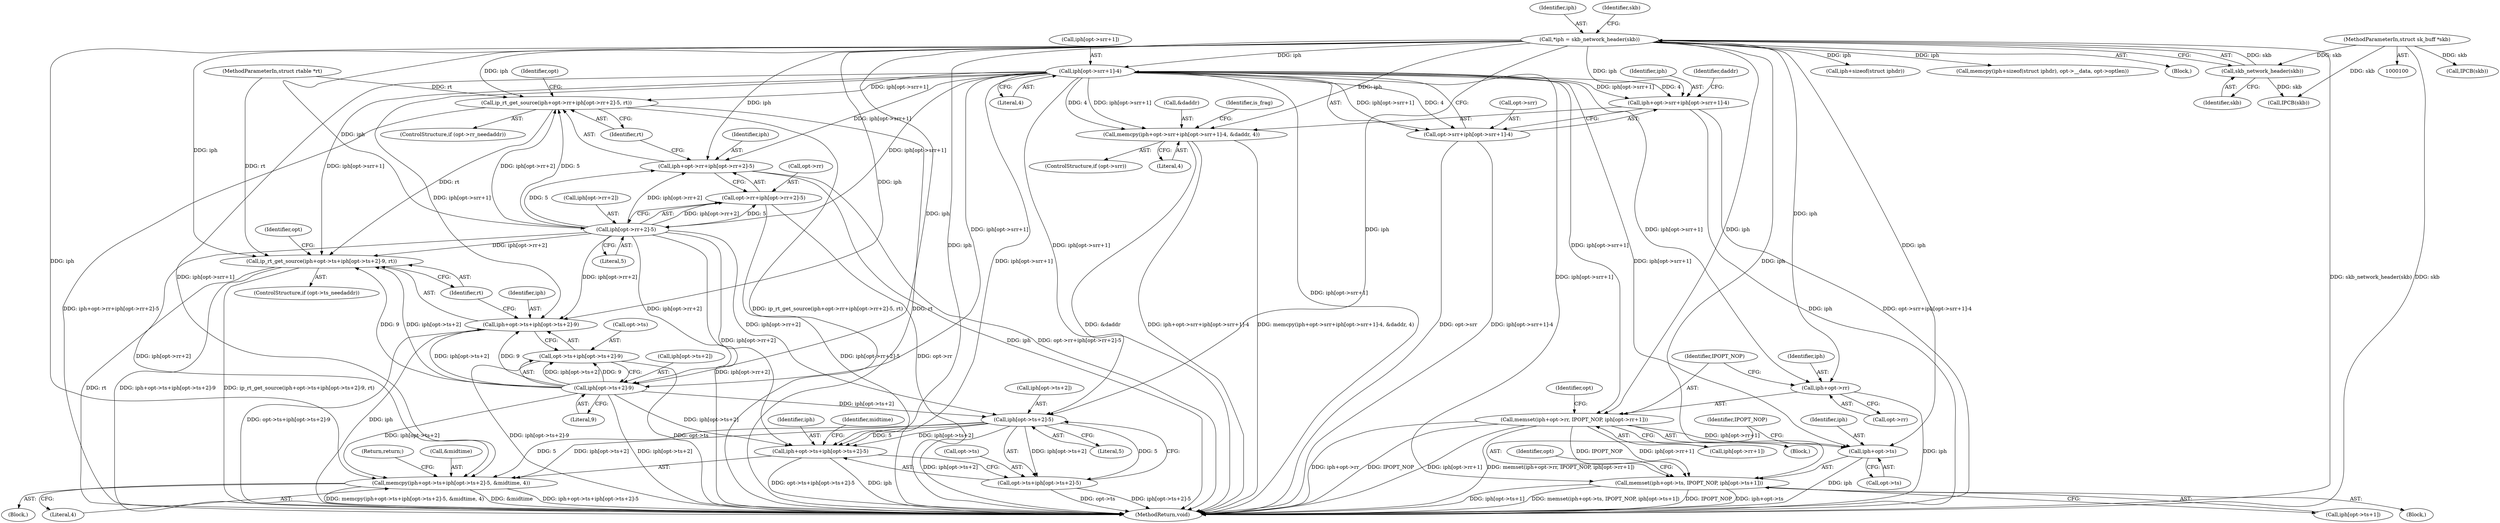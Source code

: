 digraph "0_linux_f6d8bd051c391c1c0458a30b2a7abcd939329259_15@array" {
"1000150" [label="(Call,iph[opt->srr+1]-4)"];
"1000108" [label="(Call,*iph = skb_network_header(skb))"];
"1000110" [label="(Call,skb_network_header(skb))"];
"1000101" [label="(MethodParameterIn,struct sk_buff *skb)"];
"1000143" [label="(Call,memcpy(iph+opt->srr+iph[opt->srr+1]-4, &daddr, 4))"];
"1000144" [label="(Call,iph+opt->srr+iph[opt->srr+1]-4)"];
"1000146" [label="(Call,opt->srr+iph[opt->srr+1]-4)"];
"1000170" [label="(Call,ip_rt_get_source(iph+opt->rr+iph[opt->rr+2]-5, rt))"];
"1000191" [label="(Call,ip_rt_get_source(iph+opt->ts+iph[opt->ts+2]-9, rt))"];
"1000171" [label="(Call,iph+opt->rr+iph[opt->rr+2]-5)"];
"1000177" [label="(Call,iph[opt->rr+2]-5)"];
"1000173" [label="(Call,opt->rr+iph[opt->rr+2]-5)"];
"1000192" [label="(Call,iph+opt->ts+iph[opt->ts+2]-9)"];
"1000198" [label="(Call,iph[opt->ts+2]-9)"];
"1000194" [label="(Call,opt->ts+iph[opt->ts+2]-9)"];
"1000234" [label="(Call,memcpy(iph+opt->ts+iph[opt->ts+2]-5, &midtime, 4))"];
"1000235" [label="(Call,iph+opt->ts+iph[opt->ts+2]-5)"];
"1000241" [label="(Call,iph[opt->ts+2]-5)"];
"1000237" [label="(Call,opt->ts+iph[opt->ts+2]-5)"];
"1000259" [label="(Call,memset(iph+opt->rr, IPOPT_NOP, iph[opt->rr+1]))"];
"1000288" [label="(Call,memset(iph+opt->ts, IPOPT_NOP, iph[opt->ts+1]))"];
"1000289" [label="(Call,iph+opt->ts)"];
"1000260" [label="(Call,iph+opt->rr)"];
"1000151" [label="(Call,iph[opt->srr+1])"];
"1000109" [label="(Identifier,iph)"];
"1000150" [label="(Call,iph[opt->srr+1]-4)"];
"1000122" [label="(Call,iph+sizeof(struct iphdr))"];
"1000236" [label="(Identifier,iph)"];
"1000143" [label="(Call,memcpy(iph+opt->srr+iph[opt->srr+1]-4, &daddr, 4))"];
"1000186" [label="(Identifier,rt)"];
"1000249" [label="(Literal,5)"];
"1000262" [label="(Call,opt->rr)"];
"1000161" [label="(Literal,4)"];
"1000116" [label="(Identifier,skb)"];
"1000295" [label="(Call,iph[opt->ts+1])"];
"1000266" [label="(Call,iph[opt->rr+1])"];
"1000275" [label="(Identifier,opt)"];
"1000289" [label="(Call,iph+opt->ts)"];
"1000251" [label="(Identifier,midtime)"];
"1000160" [label="(Identifier,daddr)"];
"1000206" [label="(Literal,9)"];
"1000159" [label="(Call,&daddr)"];
"1000136" [label="(Call,IPCB(skb))"];
"1000191" [label="(Call,ip_rt_get_source(iph+opt->ts+iph[opt->ts+2]-9, rt))"];
"1000166" [label="(ControlStructure,if (opt->rr_needaddr))"];
"1000210" [label="(Identifier,opt)"];
"1000177" [label="(Call,iph[opt->rr+2]-5)"];
"1000235" [label="(Call,iph+opt->ts+iph[opt->ts+2]-5)"];
"1000121" [label="(Call,memcpy(iph+sizeof(struct iphdr), opt->__data, opt->optlen))"];
"1000110" [label="(Call,skb_network_header(skb))"];
"1000139" [label="(ControlStructure,if (opt->srr))"];
"1000144" [label="(Call,iph+opt->srr+iph[opt->srr+1]-4)"];
"1000194" [label="(Call,opt->ts+iph[opt->ts+2]-9)"];
"1000253" [label="(Return,return;)"];
"1000241" [label="(Call,iph[opt->ts+2]-5)"];
"1000260" [label="(Call,iph+opt->rr)"];
"1000258" [label="(Block,)"];
"1000111" [label="(Identifier,skb)"];
"1000174" [label="(Call,opt->rr)"];
"1000261" [label="(Identifier,iph)"];
"1000171" [label="(Call,iph+opt->rr+iph[opt->rr+2]-5)"];
"1000193" [label="(Identifier,iph)"];
"1000287" [label="(Block,)"];
"1000185" [label="(Literal,5)"];
"1000212" [label="(Block,)"];
"1000189" [label="(Identifier,opt)"];
"1000173" [label="(Call,opt->rr+iph[opt->rr+2]-5)"];
"1000207" [label="(Identifier,rt)"];
"1000304" [label="(Identifier,opt)"];
"1000198" [label="(Call,iph[opt->ts+2]-9)"];
"1000147" [label="(Call,opt->srr)"];
"1000104" [label="(MethodParameterIn,struct rtable *rt)"];
"1000195" [label="(Call,opt->ts)"];
"1000192" [label="(Call,iph+opt->ts+iph[opt->ts+2]-9)"];
"1000101" [label="(MethodParameterIn,struct sk_buff *skb)"];
"1000145" [label="(Identifier,iph)"];
"1000250" [label="(Call,&midtime)"];
"1000242" [label="(Call,iph[opt->ts+2])"];
"1000170" [label="(Call,ip_rt_get_source(iph+opt->rr+iph[opt->rr+2]-5, rt))"];
"1000238" [label="(Call,opt->ts)"];
"1000265" [label="(Identifier,IPOPT_NOP)"];
"1000178" [label="(Call,iph[opt->rr+2])"];
"1000199" [label="(Call,iph[opt->ts+2])"];
"1000108" [label="(Call,*iph = skb_network_header(skb))"];
"1000234" [label="(Call,memcpy(iph+opt->ts+iph[opt->ts+2]-5, &midtime, 4))"];
"1000291" [label="(Call,opt->ts)"];
"1000106" [label="(Block,)"];
"1000115" [label="(Call,IPCB(skb))"];
"1000158" [label="(Literal,4)"];
"1000187" [label="(ControlStructure,if (opt->ts_needaddr))"];
"1000237" [label="(Call,opt->ts+iph[opt->ts+2]-5)"];
"1000290" [label="(Identifier,iph)"];
"1000259" [label="(Call,memset(iph+opt->rr, IPOPT_NOP, iph[opt->rr+1]))"];
"1000288" [label="(Call,memset(iph+opt->ts, IPOPT_NOP, iph[opt->ts+1]))"];
"1000294" [label="(Identifier,IPOPT_NOP)"];
"1000146" [label="(Call,opt->srr+iph[opt->srr+1]-4)"];
"1000316" [label="(MethodReturn,void)"];
"1000252" [label="(Literal,4)"];
"1000164" [label="(Identifier,is_frag)"];
"1000172" [label="(Identifier,iph)"];
"1000150" -> "1000146"  [label="AST: "];
"1000150" -> "1000158"  [label="CFG: "];
"1000151" -> "1000150"  [label="AST: "];
"1000158" -> "1000150"  [label="AST: "];
"1000146" -> "1000150"  [label="CFG: "];
"1000150" -> "1000316"  [label="DDG: iph[opt->srr+1]"];
"1000150" -> "1000143"  [label="DDG: iph[opt->srr+1]"];
"1000150" -> "1000143"  [label="DDG: 4"];
"1000150" -> "1000144"  [label="DDG: iph[opt->srr+1]"];
"1000150" -> "1000144"  [label="DDG: 4"];
"1000150" -> "1000146"  [label="DDG: iph[opt->srr+1]"];
"1000150" -> "1000146"  [label="DDG: 4"];
"1000108" -> "1000150"  [label="DDG: iph"];
"1000150" -> "1000170"  [label="DDG: iph[opt->srr+1]"];
"1000150" -> "1000171"  [label="DDG: iph[opt->srr+1]"];
"1000150" -> "1000177"  [label="DDG: iph[opt->srr+1]"];
"1000150" -> "1000191"  [label="DDG: iph[opt->srr+1]"];
"1000150" -> "1000192"  [label="DDG: iph[opt->srr+1]"];
"1000150" -> "1000198"  [label="DDG: iph[opt->srr+1]"];
"1000150" -> "1000234"  [label="DDG: iph[opt->srr+1]"];
"1000150" -> "1000235"  [label="DDG: iph[opt->srr+1]"];
"1000150" -> "1000241"  [label="DDG: iph[opt->srr+1]"];
"1000150" -> "1000259"  [label="DDG: iph[opt->srr+1]"];
"1000150" -> "1000260"  [label="DDG: iph[opt->srr+1]"];
"1000150" -> "1000288"  [label="DDG: iph[opt->srr+1]"];
"1000150" -> "1000289"  [label="DDG: iph[opt->srr+1]"];
"1000108" -> "1000106"  [label="AST: "];
"1000108" -> "1000110"  [label="CFG: "];
"1000109" -> "1000108"  [label="AST: "];
"1000110" -> "1000108"  [label="AST: "];
"1000116" -> "1000108"  [label="CFG: "];
"1000108" -> "1000316"  [label="DDG: skb_network_header(skb)"];
"1000110" -> "1000108"  [label="DDG: skb"];
"1000108" -> "1000121"  [label="DDG: iph"];
"1000108" -> "1000122"  [label="DDG: iph"];
"1000108" -> "1000143"  [label="DDG: iph"];
"1000108" -> "1000144"  [label="DDG: iph"];
"1000108" -> "1000170"  [label="DDG: iph"];
"1000108" -> "1000171"  [label="DDG: iph"];
"1000108" -> "1000177"  [label="DDG: iph"];
"1000108" -> "1000191"  [label="DDG: iph"];
"1000108" -> "1000192"  [label="DDG: iph"];
"1000108" -> "1000198"  [label="DDG: iph"];
"1000108" -> "1000234"  [label="DDG: iph"];
"1000108" -> "1000235"  [label="DDG: iph"];
"1000108" -> "1000241"  [label="DDG: iph"];
"1000108" -> "1000259"  [label="DDG: iph"];
"1000108" -> "1000260"  [label="DDG: iph"];
"1000108" -> "1000288"  [label="DDG: iph"];
"1000108" -> "1000289"  [label="DDG: iph"];
"1000110" -> "1000111"  [label="CFG: "];
"1000111" -> "1000110"  [label="AST: "];
"1000101" -> "1000110"  [label="DDG: skb"];
"1000110" -> "1000115"  [label="DDG: skb"];
"1000101" -> "1000100"  [label="AST: "];
"1000101" -> "1000316"  [label="DDG: skb"];
"1000101" -> "1000115"  [label="DDG: skb"];
"1000101" -> "1000136"  [label="DDG: skb"];
"1000143" -> "1000139"  [label="AST: "];
"1000143" -> "1000161"  [label="CFG: "];
"1000144" -> "1000143"  [label="AST: "];
"1000159" -> "1000143"  [label="AST: "];
"1000161" -> "1000143"  [label="AST: "];
"1000164" -> "1000143"  [label="CFG: "];
"1000143" -> "1000316"  [label="DDG: &daddr"];
"1000143" -> "1000316"  [label="DDG: iph+opt->srr+iph[opt->srr+1]-4"];
"1000143" -> "1000316"  [label="DDG: memcpy(iph+opt->srr+iph[opt->srr+1]-4, &daddr, 4)"];
"1000144" -> "1000146"  [label="CFG: "];
"1000145" -> "1000144"  [label="AST: "];
"1000146" -> "1000144"  [label="AST: "];
"1000160" -> "1000144"  [label="CFG: "];
"1000144" -> "1000316"  [label="DDG: iph"];
"1000144" -> "1000316"  [label="DDG: opt->srr+iph[opt->srr+1]-4"];
"1000147" -> "1000146"  [label="AST: "];
"1000146" -> "1000316"  [label="DDG: iph[opt->srr+1]-4"];
"1000146" -> "1000316"  [label="DDG: opt->srr"];
"1000170" -> "1000166"  [label="AST: "];
"1000170" -> "1000186"  [label="CFG: "];
"1000171" -> "1000170"  [label="AST: "];
"1000186" -> "1000170"  [label="AST: "];
"1000189" -> "1000170"  [label="CFG: "];
"1000170" -> "1000316"  [label="DDG: rt"];
"1000170" -> "1000316"  [label="DDG: iph+opt->rr+iph[opt->rr+2]-5"];
"1000170" -> "1000316"  [label="DDG: ip_rt_get_source(iph+opt->rr+iph[opt->rr+2]-5, rt)"];
"1000177" -> "1000170"  [label="DDG: iph[opt->rr+2]"];
"1000177" -> "1000170"  [label="DDG: 5"];
"1000104" -> "1000170"  [label="DDG: rt"];
"1000170" -> "1000191"  [label="DDG: rt"];
"1000191" -> "1000187"  [label="AST: "];
"1000191" -> "1000207"  [label="CFG: "];
"1000192" -> "1000191"  [label="AST: "];
"1000207" -> "1000191"  [label="AST: "];
"1000210" -> "1000191"  [label="CFG: "];
"1000191" -> "1000316"  [label="DDG: ip_rt_get_source(iph+opt->ts+iph[opt->ts+2]-9, rt)"];
"1000191" -> "1000316"  [label="DDG: rt"];
"1000191" -> "1000316"  [label="DDG: iph+opt->ts+iph[opt->ts+2]-9"];
"1000177" -> "1000191"  [label="DDG: iph[opt->rr+2]"];
"1000198" -> "1000191"  [label="DDG: iph[opt->ts+2]"];
"1000198" -> "1000191"  [label="DDG: 9"];
"1000104" -> "1000191"  [label="DDG: rt"];
"1000171" -> "1000173"  [label="CFG: "];
"1000172" -> "1000171"  [label="AST: "];
"1000173" -> "1000171"  [label="AST: "];
"1000186" -> "1000171"  [label="CFG: "];
"1000171" -> "1000316"  [label="DDG: iph"];
"1000171" -> "1000316"  [label="DDG: opt->rr+iph[opt->rr+2]-5"];
"1000177" -> "1000171"  [label="DDG: iph[opt->rr+2]"];
"1000177" -> "1000171"  [label="DDG: 5"];
"1000177" -> "1000173"  [label="AST: "];
"1000177" -> "1000185"  [label="CFG: "];
"1000178" -> "1000177"  [label="AST: "];
"1000185" -> "1000177"  [label="AST: "];
"1000173" -> "1000177"  [label="CFG: "];
"1000177" -> "1000316"  [label="DDG: iph[opt->rr+2]"];
"1000177" -> "1000173"  [label="DDG: iph[opt->rr+2]"];
"1000177" -> "1000173"  [label="DDG: 5"];
"1000177" -> "1000192"  [label="DDG: iph[opt->rr+2]"];
"1000177" -> "1000198"  [label="DDG: iph[opt->rr+2]"];
"1000177" -> "1000234"  [label="DDG: iph[opt->rr+2]"];
"1000177" -> "1000235"  [label="DDG: iph[opt->rr+2]"];
"1000177" -> "1000241"  [label="DDG: iph[opt->rr+2]"];
"1000174" -> "1000173"  [label="AST: "];
"1000173" -> "1000316"  [label="DDG: iph[opt->rr+2]-5"];
"1000173" -> "1000316"  [label="DDG: opt->rr"];
"1000192" -> "1000194"  [label="CFG: "];
"1000193" -> "1000192"  [label="AST: "];
"1000194" -> "1000192"  [label="AST: "];
"1000207" -> "1000192"  [label="CFG: "];
"1000192" -> "1000316"  [label="DDG: opt->ts+iph[opt->ts+2]-9"];
"1000192" -> "1000316"  [label="DDG: iph"];
"1000198" -> "1000192"  [label="DDG: iph[opt->ts+2]"];
"1000198" -> "1000192"  [label="DDG: 9"];
"1000198" -> "1000194"  [label="AST: "];
"1000198" -> "1000206"  [label="CFG: "];
"1000199" -> "1000198"  [label="AST: "];
"1000206" -> "1000198"  [label="AST: "];
"1000194" -> "1000198"  [label="CFG: "];
"1000198" -> "1000316"  [label="DDG: iph[opt->ts+2]"];
"1000198" -> "1000194"  [label="DDG: iph[opt->ts+2]"];
"1000198" -> "1000194"  [label="DDG: 9"];
"1000198" -> "1000234"  [label="DDG: iph[opt->ts+2]"];
"1000198" -> "1000235"  [label="DDG: iph[opt->ts+2]"];
"1000198" -> "1000241"  [label="DDG: iph[opt->ts+2]"];
"1000195" -> "1000194"  [label="AST: "];
"1000194" -> "1000316"  [label="DDG: opt->ts"];
"1000194" -> "1000316"  [label="DDG: iph[opt->ts+2]-9"];
"1000234" -> "1000212"  [label="AST: "];
"1000234" -> "1000252"  [label="CFG: "];
"1000235" -> "1000234"  [label="AST: "];
"1000250" -> "1000234"  [label="AST: "];
"1000252" -> "1000234"  [label="AST: "];
"1000253" -> "1000234"  [label="CFG: "];
"1000234" -> "1000316"  [label="DDG: iph+opt->ts+iph[opt->ts+2]-5"];
"1000234" -> "1000316"  [label="DDG: memcpy(iph+opt->ts+iph[opt->ts+2]-5, &midtime, 4)"];
"1000234" -> "1000316"  [label="DDG: &midtime"];
"1000241" -> "1000234"  [label="DDG: iph[opt->ts+2]"];
"1000241" -> "1000234"  [label="DDG: 5"];
"1000235" -> "1000237"  [label="CFG: "];
"1000236" -> "1000235"  [label="AST: "];
"1000237" -> "1000235"  [label="AST: "];
"1000251" -> "1000235"  [label="CFG: "];
"1000235" -> "1000316"  [label="DDG: opt->ts+iph[opt->ts+2]-5"];
"1000235" -> "1000316"  [label="DDG: iph"];
"1000241" -> "1000235"  [label="DDG: iph[opt->ts+2]"];
"1000241" -> "1000235"  [label="DDG: 5"];
"1000241" -> "1000237"  [label="AST: "];
"1000241" -> "1000249"  [label="CFG: "];
"1000242" -> "1000241"  [label="AST: "];
"1000249" -> "1000241"  [label="AST: "];
"1000237" -> "1000241"  [label="CFG: "];
"1000241" -> "1000316"  [label="DDG: iph[opt->ts+2]"];
"1000241" -> "1000237"  [label="DDG: iph[opt->ts+2]"];
"1000241" -> "1000237"  [label="DDG: 5"];
"1000238" -> "1000237"  [label="AST: "];
"1000237" -> "1000316"  [label="DDG: opt->ts"];
"1000237" -> "1000316"  [label="DDG: iph[opt->ts+2]-5"];
"1000259" -> "1000258"  [label="AST: "];
"1000259" -> "1000266"  [label="CFG: "];
"1000260" -> "1000259"  [label="AST: "];
"1000265" -> "1000259"  [label="AST: "];
"1000266" -> "1000259"  [label="AST: "];
"1000275" -> "1000259"  [label="CFG: "];
"1000259" -> "1000316"  [label="DDG: memset(iph+opt->rr, IPOPT_NOP, iph[opt->rr+1])"];
"1000259" -> "1000316"  [label="DDG: iph+opt->rr"];
"1000259" -> "1000316"  [label="DDG: IPOPT_NOP"];
"1000259" -> "1000316"  [label="DDG: iph[opt->rr+1]"];
"1000259" -> "1000288"  [label="DDG: iph[opt->rr+1]"];
"1000259" -> "1000288"  [label="DDG: IPOPT_NOP"];
"1000259" -> "1000289"  [label="DDG: iph[opt->rr+1]"];
"1000288" -> "1000287"  [label="AST: "];
"1000288" -> "1000295"  [label="CFG: "];
"1000289" -> "1000288"  [label="AST: "];
"1000294" -> "1000288"  [label="AST: "];
"1000295" -> "1000288"  [label="AST: "];
"1000304" -> "1000288"  [label="CFG: "];
"1000288" -> "1000316"  [label="DDG: IPOPT_NOP"];
"1000288" -> "1000316"  [label="DDG: iph+opt->ts"];
"1000288" -> "1000316"  [label="DDG: iph[opt->ts+1]"];
"1000288" -> "1000316"  [label="DDG: memset(iph+opt->ts, IPOPT_NOP, iph[opt->ts+1])"];
"1000289" -> "1000291"  [label="CFG: "];
"1000290" -> "1000289"  [label="AST: "];
"1000291" -> "1000289"  [label="AST: "];
"1000294" -> "1000289"  [label="CFG: "];
"1000289" -> "1000316"  [label="DDG: iph"];
"1000260" -> "1000262"  [label="CFG: "];
"1000261" -> "1000260"  [label="AST: "];
"1000262" -> "1000260"  [label="AST: "];
"1000265" -> "1000260"  [label="CFG: "];
"1000260" -> "1000316"  [label="DDG: iph"];
}
